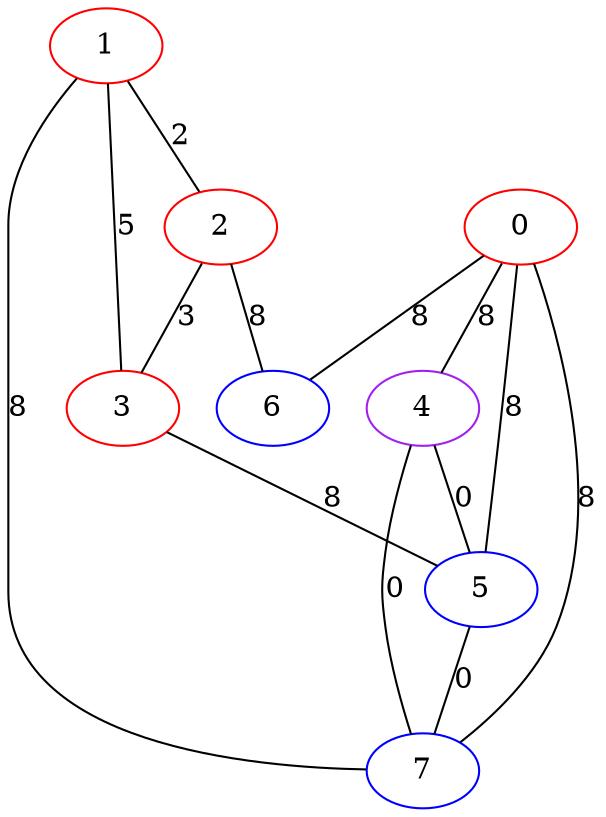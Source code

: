 graph "" {
0 [color=red, weight=1];
1 [color=red, weight=1];
2 [color=red, weight=1];
3 [color=red, weight=1];
4 [color=purple, weight=4];
5 [color=blue, weight=3];
6 [color=blue, weight=3];
7 [color=blue, weight=3];
0 -- 4  [key=0, label=8];
0 -- 5  [key=0, label=8];
0 -- 6  [key=0, label=8];
0 -- 7  [key=0, label=8];
1 -- 2  [key=0, label=2];
1 -- 3  [key=0, label=5];
1 -- 7  [key=0, label=8];
2 -- 3  [key=0, label=3];
2 -- 6  [key=0, label=8];
3 -- 5  [key=0, label=8];
4 -- 5  [key=0, label=0];
4 -- 7  [key=0, label=0];
5 -- 7  [key=0, label=0];
}
